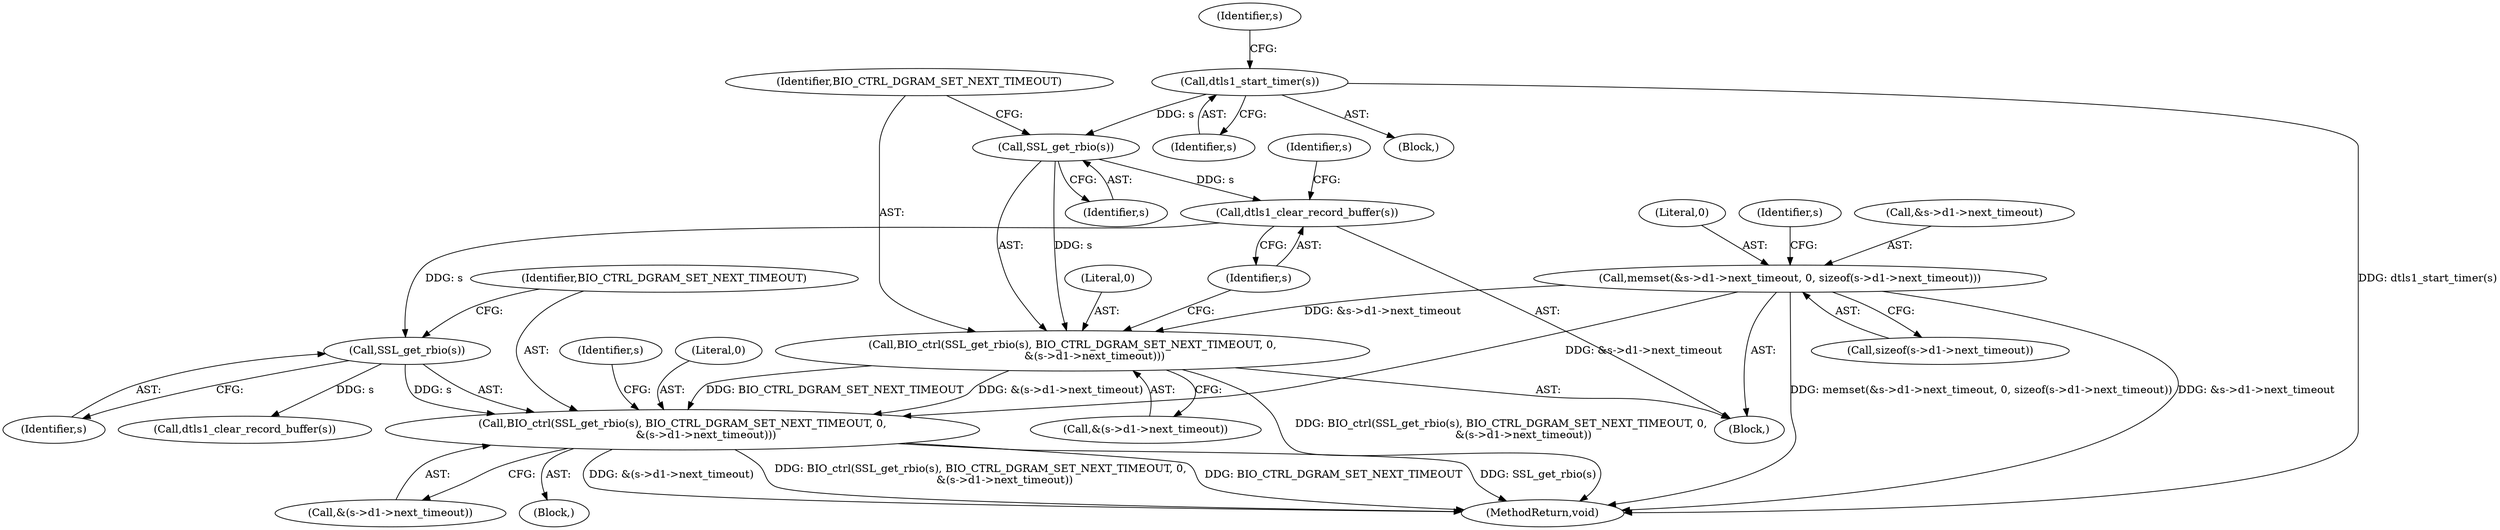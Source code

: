 digraph "0_openssl_f5c7f5dfbaf0d2f7d946d0fe86f08e6bcb36ed0d_0@pointer" {
"1000682" [label="(Call,BIO_ctrl(SSL_get_rbio(s), BIO_CTRL_DGRAM_SET_NEXT_TIMEOUT, 0,\n              &(s->d1->next_timeout)))"];
"1000683" [label="(Call,SSL_get_rbio(s))"];
"1000670" [label="(Call,dtls1_clear_record_buffer(s))"];
"1000660" [label="(Call,SSL_get_rbio(s))"];
"1000621" [label="(Call,dtls1_start_timer(s))"];
"1000659" [label="(Call,BIO_ctrl(SSL_get_rbio(s), BIO_CTRL_DGRAM_SET_NEXT_TIMEOUT, 0,\n             &(s->d1->next_timeout)))"];
"1000638" [label="(Call,memset(&s->d1->next_timeout, 0, sizeof(s->d1->next_timeout)))"];
"1000714" [label="(MethodReturn,void)"];
"1000694" [label="(Identifier,s)"];
"1000639" [label="(Call,&s->d1->next_timeout)"];
"1000646" [label="(Call,sizeof(s->d1->next_timeout))"];
"1000687" [label="(Call,&(s->d1->next_timeout))"];
"1000645" [label="(Literal,0)"];
"1000682" [label="(Call,BIO_ctrl(SSL_get_rbio(s), BIO_CTRL_DGRAM_SET_NEXT_TIMEOUT, 0,\n              &(s->d1->next_timeout)))"];
"1000638" [label="(Call,memset(&s->d1->next_timeout, 0, sizeof(s->d1->next_timeout)))"];
"1000660" [label="(Call,SSL_get_rbio(s))"];
"1000683" [label="(Call,SSL_get_rbio(s))"];
"1000684" [label="(Identifier,s)"];
"1000664" [label="(Call,&(s->d1->next_timeout))"];
"1000670" [label="(Call,dtls1_clear_record_buffer(s))"];
"1000685" [label="(Identifier,BIO_CTRL_DGRAM_SET_NEXT_TIMEOUT)"];
"1000663" [label="(Literal,0)"];
"1000678" [label="(Identifier,s)"];
"1000628" [label="(Identifier,s)"];
"1000671" [label="(Identifier,s)"];
"1000686" [label="(Literal,0)"];
"1000598" [label="(Block,)"];
"1000622" [label="(Identifier,s)"];
"1000623" [label="(Block,)"];
"1000662" [label="(Identifier,BIO_CTRL_DGRAM_SET_NEXT_TIMEOUT)"];
"1000661" [label="(Identifier,s)"];
"1000693" [label="(Call,dtls1_clear_record_buffer(s))"];
"1000621" [label="(Call,dtls1_start_timer(s))"];
"1000655" [label="(Identifier,s)"];
"1000659" [label="(Call,BIO_ctrl(SSL_get_rbio(s), BIO_CTRL_DGRAM_SET_NEXT_TIMEOUT, 0,\n             &(s->d1->next_timeout)))"];
"1000672" [label="(Block,)"];
"1000682" -> "1000672"  [label="AST: "];
"1000682" -> "1000687"  [label="CFG: "];
"1000683" -> "1000682"  [label="AST: "];
"1000685" -> "1000682"  [label="AST: "];
"1000686" -> "1000682"  [label="AST: "];
"1000687" -> "1000682"  [label="AST: "];
"1000694" -> "1000682"  [label="CFG: "];
"1000682" -> "1000714"  [label="DDG: BIO_ctrl(SSL_get_rbio(s), BIO_CTRL_DGRAM_SET_NEXT_TIMEOUT, 0,\n              &(s->d1->next_timeout))"];
"1000682" -> "1000714"  [label="DDG: BIO_CTRL_DGRAM_SET_NEXT_TIMEOUT"];
"1000682" -> "1000714"  [label="DDG: SSL_get_rbio(s)"];
"1000682" -> "1000714"  [label="DDG: &(s->d1->next_timeout)"];
"1000683" -> "1000682"  [label="DDG: s"];
"1000659" -> "1000682"  [label="DDG: BIO_CTRL_DGRAM_SET_NEXT_TIMEOUT"];
"1000659" -> "1000682"  [label="DDG: &(s->d1->next_timeout)"];
"1000638" -> "1000682"  [label="DDG: &s->d1->next_timeout"];
"1000683" -> "1000684"  [label="CFG: "];
"1000684" -> "1000683"  [label="AST: "];
"1000685" -> "1000683"  [label="CFG: "];
"1000670" -> "1000683"  [label="DDG: s"];
"1000683" -> "1000693"  [label="DDG: s"];
"1000670" -> "1000623"  [label="AST: "];
"1000670" -> "1000671"  [label="CFG: "];
"1000671" -> "1000670"  [label="AST: "];
"1000678" -> "1000670"  [label="CFG: "];
"1000660" -> "1000670"  [label="DDG: s"];
"1000660" -> "1000659"  [label="AST: "];
"1000660" -> "1000661"  [label="CFG: "];
"1000661" -> "1000660"  [label="AST: "];
"1000662" -> "1000660"  [label="CFG: "];
"1000660" -> "1000659"  [label="DDG: s"];
"1000621" -> "1000660"  [label="DDG: s"];
"1000621" -> "1000598"  [label="AST: "];
"1000621" -> "1000622"  [label="CFG: "];
"1000622" -> "1000621"  [label="AST: "];
"1000628" -> "1000621"  [label="CFG: "];
"1000621" -> "1000714"  [label="DDG: dtls1_start_timer(s)"];
"1000659" -> "1000623"  [label="AST: "];
"1000659" -> "1000664"  [label="CFG: "];
"1000662" -> "1000659"  [label="AST: "];
"1000663" -> "1000659"  [label="AST: "];
"1000664" -> "1000659"  [label="AST: "];
"1000671" -> "1000659"  [label="CFG: "];
"1000659" -> "1000714"  [label="DDG: BIO_ctrl(SSL_get_rbio(s), BIO_CTRL_DGRAM_SET_NEXT_TIMEOUT, 0,\n             &(s->d1->next_timeout))"];
"1000638" -> "1000659"  [label="DDG: &s->d1->next_timeout"];
"1000638" -> "1000623"  [label="AST: "];
"1000638" -> "1000646"  [label="CFG: "];
"1000639" -> "1000638"  [label="AST: "];
"1000645" -> "1000638"  [label="AST: "];
"1000646" -> "1000638"  [label="AST: "];
"1000655" -> "1000638"  [label="CFG: "];
"1000638" -> "1000714"  [label="DDG: memset(&s->d1->next_timeout, 0, sizeof(s->d1->next_timeout))"];
"1000638" -> "1000714"  [label="DDG: &s->d1->next_timeout"];
}
